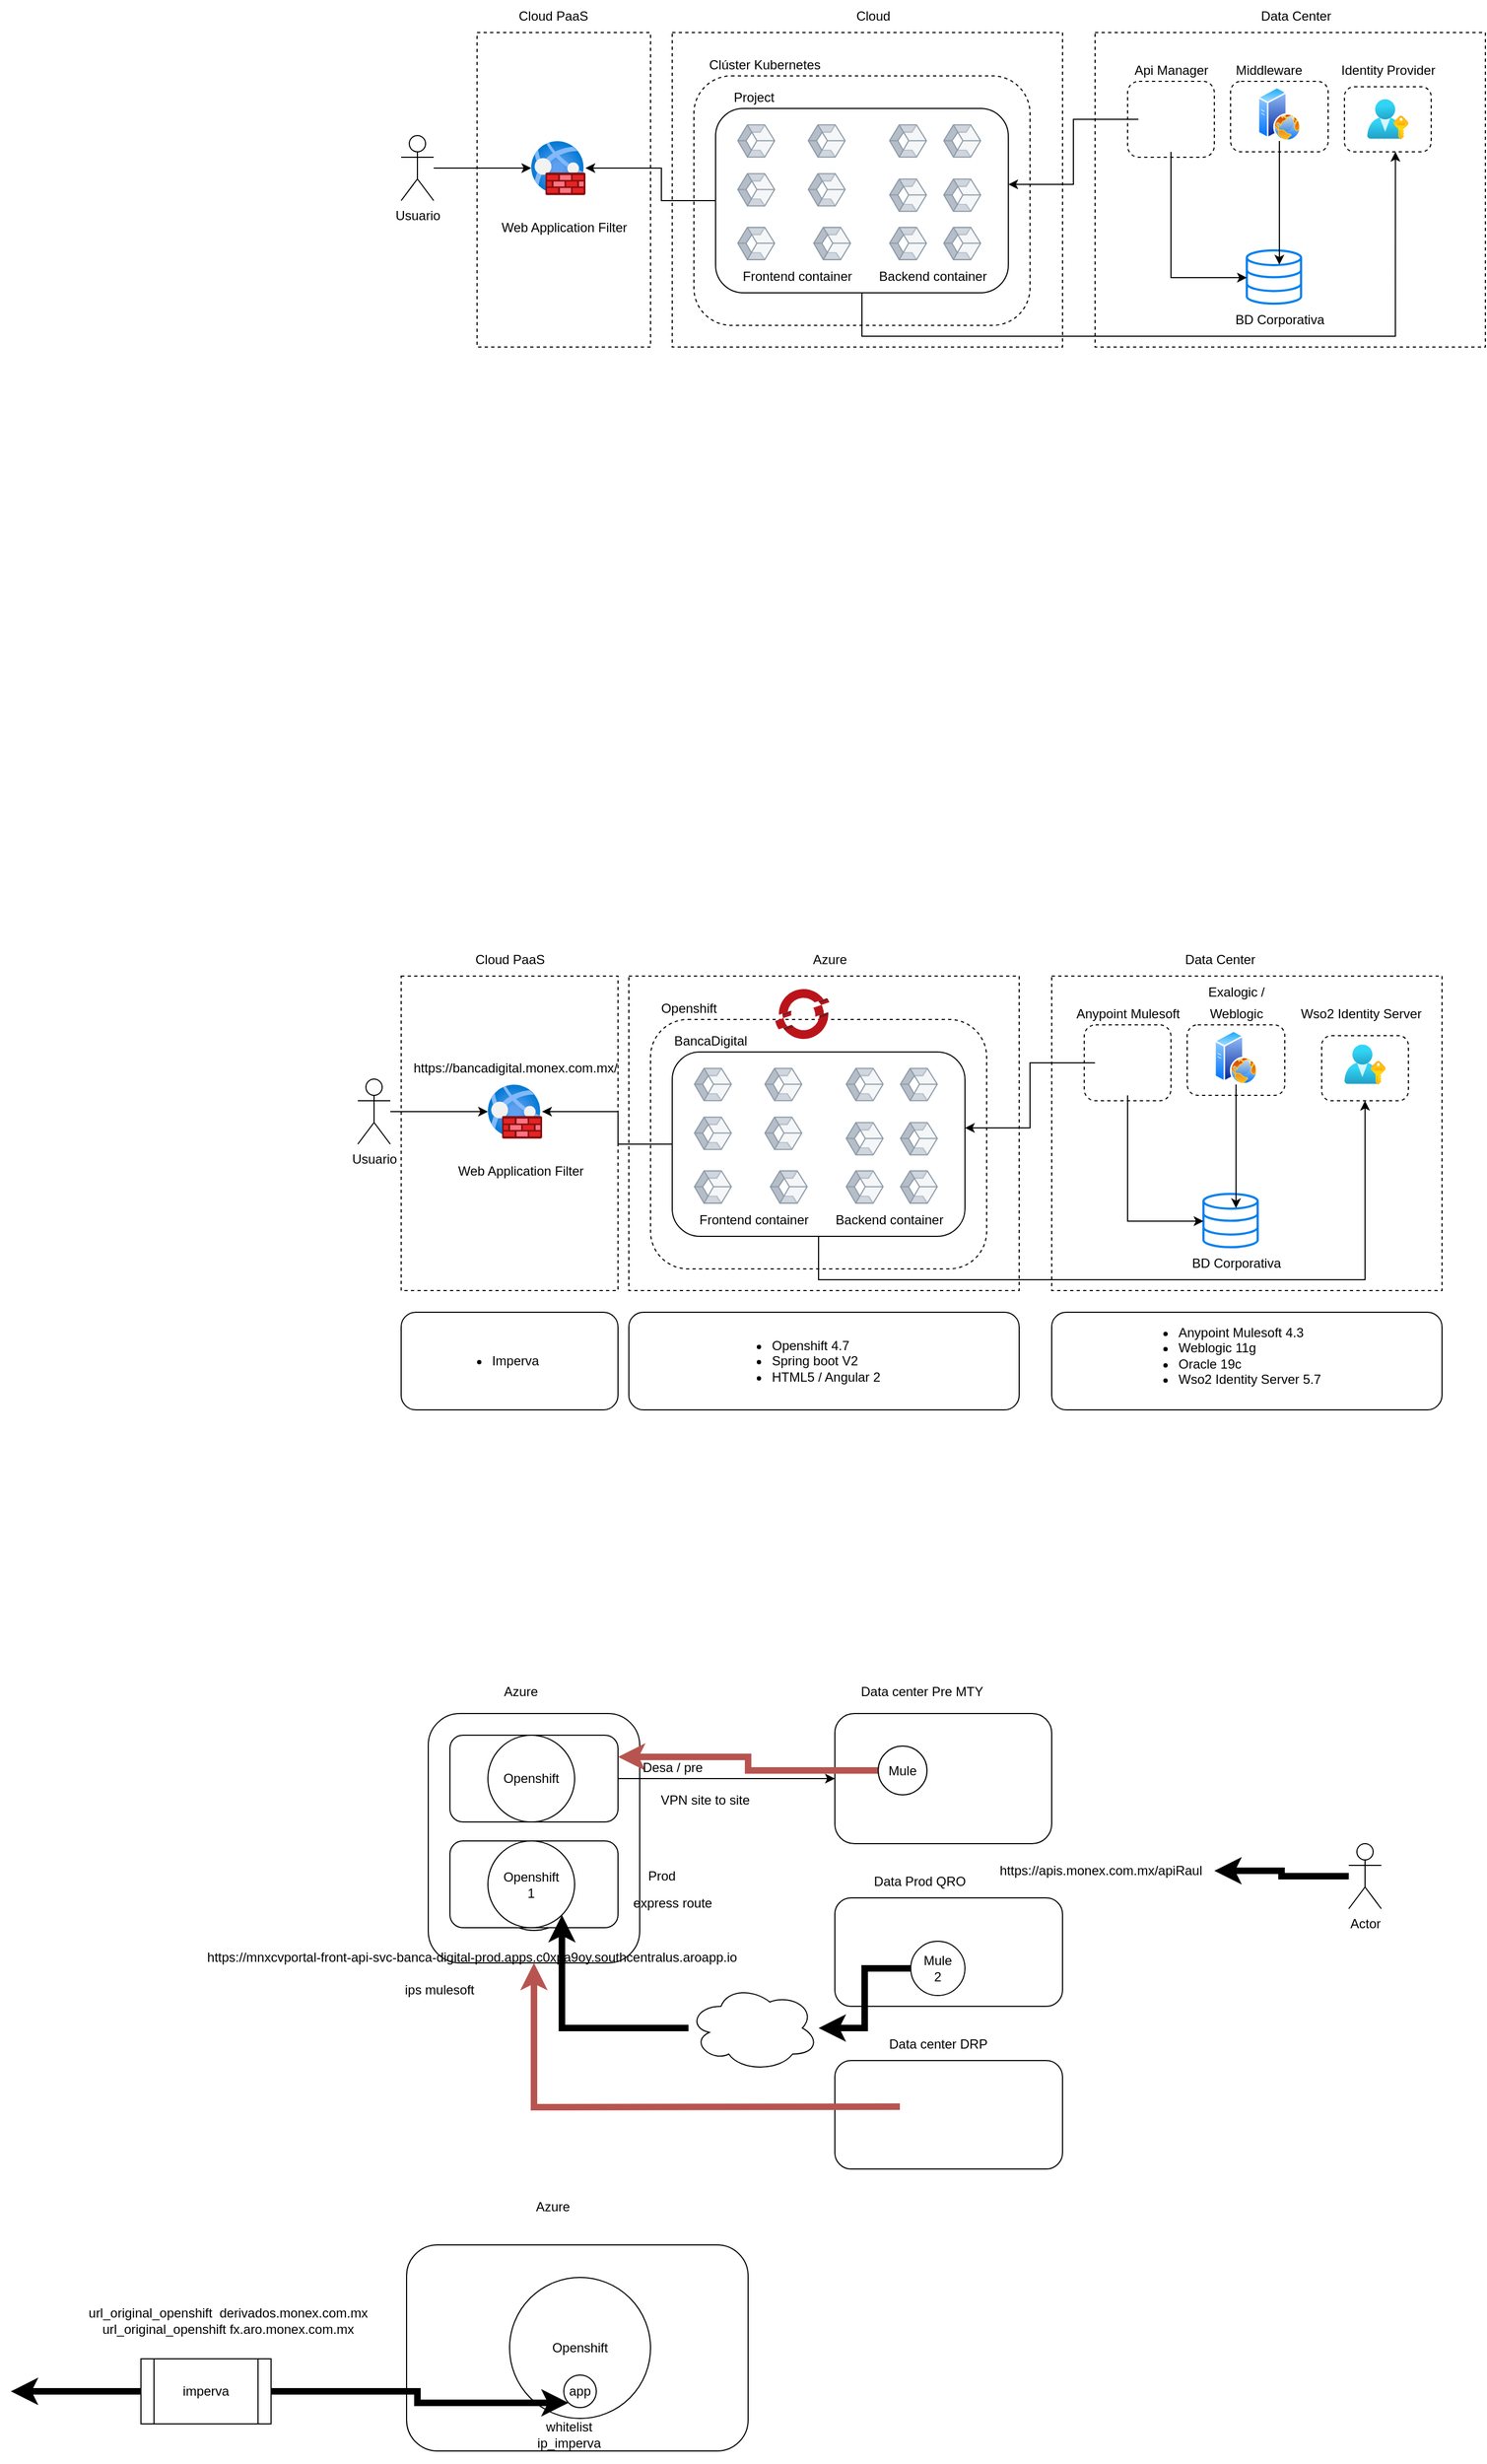 <mxfile version="20.4.0" type="github">
  <diagram id="5sx0JKpwkeIpEaDB6d_M" name="Página-1">
    <mxGraphModel dx="1882" dy="468" grid="1" gridSize="10" guides="1" tooltips="1" connect="1" arrows="1" fold="1" page="1" pageScale="1" pageWidth="1100" pageHeight="850" math="0" shadow="0">
      <root>
        <mxCell id="0" />
        <mxCell id="1" parent="0" />
        <mxCell id="AOJwUy35XkBBClN1Ieuf-7" value="" style="rounded=0;whiteSpace=wrap;html=1;dashed=1;" parent="1" vertex="1">
          <mxGeometry x="120" y="230" width="160" height="290" as="geometry" />
        </mxCell>
        <mxCell id="AOJwUy35XkBBClN1Ieuf-3" value="" style="aspect=fixed;html=1;points=[];align=center;image;fontSize=12;image=img/lib/azure2/networking/Web_Application_Firewall_Policies_WAF.svg;" parent="1" vertex="1">
          <mxGeometry x="170" y="330" width="50" height="50" as="geometry" />
        </mxCell>
        <mxCell id="AOJwUy35XkBBClN1Ieuf-5" style="edgeStyle=orthogonalEdgeStyle;rounded=0;orthogonalLoop=1;jettySize=auto;html=1;" parent="1" source="AOJwUy35XkBBClN1Ieuf-4" target="AOJwUy35XkBBClN1Ieuf-3" edge="1">
          <mxGeometry relative="1" as="geometry" />
        </mxCell>
        <mxCell id="AOJwUy35XkBBClN1Ieuf-4" value="Usuario" style="shape=umlActor;verticalLabelPosition=bottom;verticalAlign=top;html=1;outlineConnect=0;" parent="1" vertex="1">
          <mxGeometry x="50" y="325" width="30" height="60" as="geometry" />
        </mxCell>
        <mxCell id="AOJwUy35XkBBClN1Ieuf-6" value="Web Application Filter" style="text;html=1;align=center;verticalAlign=middle;resizable=0;points=[];autosize=1;strokeColor=none;fillColor=none;" parent="1" vertex="1">
          <mxGeometry x="130" y="395" width="140" height="30" as="geometry" />
        </mxCell>
        <mxCell id="AOJwUy35XkBBClN1Ieuf-9" value="" style="rounded=0;whiteSpace=wrap;html=1;dashed=1;" parent="1" vertex="1">
          <mxGeometry x="300" y="230" width="360" height="290" as="geometry" />
        </mxCell>
        <mxCell id="AOJwUy35XkBBClN1Ieuf-10" value="Cloud" style="text;html=1;align=center;verticalAlign=middle;resizable=0;points=[];autosize=1;strokeColor=none;fillColor=none;" parent="1" vertex="1">
          <mxGeometry x="460" y="200" width="50" height="30" as="geometry" />
        </mxCell>
        <mxCell id="AOJwUy35XkBBClN1Ieuf-11" value="" style="rounded=1;whiteSpace=wrap;html=1;dashed=1;" parent="1" vertex="1">
          <mxGeometry x="320" y="270" width="310" height="230" as="geometry" />
        </mxCell>
        <mxCell id="AOJwUy35XkBBClN1Ieuf-12" value="" style="rounded=0;whiteSpace=wrap;html=1;dashed=1;" parent="1" vertex="1">
          <mxGeometry x="690" y="230" width="360" height="290" as="geometry" />
        </mxCell>
        <mxCell id="AOJwUy35XkBBClN1Ieuf-13" value="Cloud PaaS" style="text;html=1;align=center;verticalAlign=middle;resizable=0;points=[];autosize=1;strokeColor=none;fillColor=none;" parent="1" vertex="1">
          <mxGeometry x="145" y="200" width="90" height="30" as="geometry" />
        </mxCell>
        <mxCell id="AOJwUy35XkBBClN1Ieuf-14" value="Data Center" style="text;html=1;align=center;verticalAlign=middle;resizable=0;points=[];autosize=1;strokeColor=none;fillColor=none;" parent="1" vertex="1">
          <mxGeometry x="830" y="200" width="90" height="30" as="geometry" />
        </mxCell>
        <mxCell id="AOJwUy35XkBBClN1Ieuf-15" value="" style="html=1;verticalLabelPosition=bottom;align=center;labelBackgroundColor=#ffffff;verticalAlign=top;strokeWidth=2;strokeColor=#0080F0;shadow=0;dashed=0;shape=mxgraph.ios7.icons.data;" parent="1" vertex="1">
          <mxGeometry x="830" y="430.9" width="50" height="49.1" as="geometry" />
        </mxCell>
        <mxCell id="AOJwUy35XkBBClN1Ieuf-16" value="BD Corporativa" style="text;html=1;align=center;verticalAlign=middle;resizable=0;points=[];autosize=1;strokeColor=none;fillColor=none;" parent="1" vertex="1">
          <mxGeometry x="805" y="480" width="110" height="30" as="geometry" />
        </mxCell>
        <mxCell id="AOJwUy35XkBBClN1Ieuf-19" value="" style="rounded=1;whiteSpace=wrap;html=1;dashed=1;" parent="1" vertex="1">
          <mxGeometry x="920" y="280" width="80" height="60" as="geometry" />
        </mxCell>
        <mxCell id="AOJwUy35XkBBClN1Ieuf-18" value="" style="aspect=fixed;html=1;points=[];align=center;image;fontSize=12;image=img/lib/azure2/azure_stack/User_Subscriptions.svg;dashed=1;" parent="1" vertex="1">
          <mxGeometry x="941" y="291.56" width="38" height="36.88" as="geometry" />
        </mxCell>
        <mxCell id="AOJwUy35XkBBClN1Ieuf-20" value="Identity Provider" style="text;html=1;align=center;verticalAlign=middle;resizable=0;points=[];autosize=1;strokeColor=none;fillColor=none;" parent="1" vertex="1">
          <mxGeometry x="905" y="250" width="110" height="30" as="geometry" />
        </mxCell>
        <mxCell id="AOJwUy35XkBBClN1Ieuf-21" value="" style="rounded=1;whiteSpace=wrap;html=1;dashed=1;" parent="1" vertex="1">
          <mxGeometry x="720" y="275" width="80" height="70" as="geometry" />
        </mxCell>
        <mxCell id="AOJwUy35XkBBClN1Ieuf-22" value="Api Manager" style="text;html=1;align=center;verticalAlign=middle;resizable=0;points=[];autosize=1;strokeColor=none;fillColor=none;" parent="1" vertex="1">
          <mxGeometry x="715" y="250" width="90" height="30" as="geometry" />
        </mxCell>
        <mxCell id="AOJwUy35XkBBClN1Ieuf-46" style="edgeStyle=orthogonalEdgeStyle;rounded=0;orthogonalLoop=1;jettySize=auto;html=1;" parent="1" source="AOJwUy35XkBBClN1Ieuf-24" target="AOJwUy35XkBBClN1Ieuf-15" edge="1">
          <mxGeometry relative="1" as="geometry">
            <Array as="points">
              <mxPoint x="760" y="456" />
            </Array>
          </mxGeometry>
        </mxCell>
        <mxCell id="AOJwUy35XkBBClN1Ieuf-48" style="edgeStyle=orthogonalEdgeStyle;rounded=0;orthogonalLoop=1;jettySize=auto;html=1;entryX=1;entryY=0.412;entryDx=0;entryDy=0;entryPerimeter=0;" parent="1" source="AOJwUy35XkBBClN1Ieuf-24" target="AOJwUy35XkBBClN1Ieuf-30" edge="1">
          <mxGeometry relative="1" as="geometry" />
        </mxCell>
        <mxCell id="AOJwUy35XkBBClN1Ieuf-24" value="" style="shape=image;verticalLabelPosition=bottom;labelBackgroundColor=default;verticalAlign=top;aspect=fixed;imageAspect=0;image=https://blogs.sap.com/wp-content/uploads/2018/08/API.png;" parent="1" vertex="1">
          <mxGeometry x="730" y="280" width="60" height="60" as="geometry" />
        </mxCell>
        <mxCell id="AOJwUy35XkBBClN1Ieuf-25" value="Clúster Kubernetes" style="text;html=1;align=center;verticalAlign=middle;resizable=0;points=[];autosize=1;strokeColor=none;fillColor=none;" parent="1" vertex="1">
          <mxGeometry x="320" y="245" width="130" height="30" as="geometry" />
        </mxCell>
        <mxCell id="AOJwUy35XkBBClN1Ieuf-27" value="" style="rounded=1;whiteSpace=wrap;html=1;dashed=1;" parent="1" vertex="1">
          <mxGeometry x="815" y="275" width="90" height="65" as="geometry" />
        </mxCell>
        <mxCell id="AOJwUy35XkBBClN1Ieuf-28" value="Middleware" style="text;html=1;align=center;verticalAlign=middle;resizable=0;points=[];autosize=1;strokeColor=none;fillColor=none;" parent="1" vertex="1">
          <mxGeometry x="810" y="250" width="80" height="30" as="geometry" />
        </mxCell>
        <mxCell id="AOJwUy35XkBBClN1Ieuf-47" style="edgeStyle=orthogonalEdgeStyle;rounded=0;orthogonalLoop=1;jettySize=auto;html=1;entryX=0.6;entryY=0.267;entryDx=0;entryDy=0;entryPerimeter=0;" parent="1" source="AOJwUy35XkBBClN1Ieuf-29" target="AOJwUy35XkBBClN1Ieuf-15" edge="1">
          <mxGeometry relative="1" as="geometry" />
        </mxCell>
        <mxCell id="AOJwUy35XkBBClN1Ieuf-29" value="" style="aspect=fixed;perimeter=ellipsePerimeter;html=1;align=center;shadow=0;dashed=0;spacingTop=3;image;image=img/lib/active_directory/web_server.svg;" parent="1" vertex="1">
          <mxGeometry x="840" y="280" width="40" height="50" as="geometry" />
        </mxCell>
        <mxCell id="AOJwUy35XkBBClN1Ieuf-52" style="edgeStyle=orthogonalEdgeStyle;rounded=0;orthogonalLoop=1;jettySize=auto;html=1;entryX=0.588;entryY=1;entryDx=0;entryDy=0;entryPerimeter=0;" parent="1" source="AOJwUy35XkBBClN1Ieuf-30" target="AOJwUy35XkBBClN1Ieuf-19" edge="1">
          <mxGeometry relative="1" as="geometry">
            <Array as="points">
              <mxPoint x="475" y="510" />
              <mxPoint x="967" y="510" />
            </Array>
          </mxGeometry>
        </mxCell>
        <mxCell id="AOJwUy35XkBBClN1Ieuf-30" value="" style="rounded=1;whiteSpace=wrap;html=1;" parent="1" vertex="1">
          <mxGeometry x="340" y="300" width="270" height="170" as="geometry" />
        </mxCell>
        <mxCell id="AOJwUy35XkBBClN1Ieuf-31" value="Project" style="text;html=1;align=center;verticalAlign=middle;resizable=0;points=[];autosize=1;strokeColor=none;fillColor=none;" parent="1" vertex="1">
          <mxGeometry x="345" y="275" width="60" height="30" as="geometry" />
        </mxCell>
        <mxCell id="AOJwUy35XkBBClN1Ieuf-32" value="" style="aspect=fixed;perimeter=ellipsePerimeter;html=1;align=center;fontSize=12;verticalAlign=top;fontColor=#364149;shadow=0;dashed=0;image;image=img/lib/cumulus/container.svg;" parent="1" vertex="1">
          <mxGeometry x="360" y="314.45" width="35" height="31.12" as="geometry" />
        </mxCell>
        <mxCell id="AOJwUy35XkBBClN1Ieuf-33" value="" style="aspect=fixed;perimeter=ellipsePerimeter;html=1;align=center;fontSize=12;verticalAlign=top;fontColor=#364149;shadow=0;dashed=0;image;image=img/lib/cumulus/container.svg;" parent="1" vertex="1">
          <mxGeometry x="360" y="359.44" width="35" height="31.12" as="geometry" />
        </mxCell>
        <mxCell id="AOJwUy35XkBBClN1Ieuf-34" value="" style="aspect=fixed;perimeter=ellipsePerimeter;html=1;align=center;fontSize=12;verticalAlign=top;fontColor=#364149;shadow=0;dashed=0;image;image=img/lib/cumulus/container.svg;" parent="1" vertex="1">
          <mxGeometry x="425" y="314.45" width="35" height="31.12" as="geometry" />
        </mxCell>
        <mxCell id="AOJwUy35XkBBClN1Ieuf-35" value="" style="aspect=fixed;perimeter=ellipsePerimeter;html=1;align=center;fontSize=12;verticalAlign=top;fontColor=#364149;shadow=0;dashed=0;image;image=img/lib/cumulus/container.svg;" parent="1" vertex="1">
          <mxGeometry x="425" y="359.44" width="35" height="31.12" as="geometry" />
        </mxCell>
        <mxCell id="AOJwUy35XkBBClN1Ieuf-36" value="" style="aspect=fixed;perimeter=ellipsePerimeter;html=1;align=center;fontSize=12;verticalAlign=top;fontColor=#364149;shadow=0;dashed=0;image;image=img/lib/cumulus/container.svg;" parent="1" vertex="1">
          <mxGeometry x="360" y="409" width="35" height="31.12" as="geometry" />
        </mxCell>
        <mxCell id="AOJwUy35XkBBClN1Ieuf-37" value="" style="aspect=fixed;perimeter=ellipsePerimeter;html=1;align=center;fontSize=12;verticalAlign=top;fontColor=#364149;shadow=0;dashed=0;image;image=img/lib/cumulus/container.svg;" parent="1" vertex="1">
          <mxGeometry x="430" y="409" width="35" height="31.12" as="geometry" />
        </mxCell>
        <mxCell id="AOJwUy35XkBBClN1Ieuf-38" value="" style="aspect=fixed;perimeter=ellipsePerimeter;html=1;align=center;fontSize=12;verticalAlign=top;fontColor=#364149;shadow=0;dashed=0;image;image=img/lib/cumulus/container.svg;" parent="1" vertex="1">
          <mxGeometry x="500" y="314.45" width="35" height="31.12" as="geometry" />
        </mxCell>
        <mxCell id="AOJwUy35XkBBClN1Ieuf-39" value="" style="aspect=fixed;perimeter=ellipsePerimeter;html=1;align=center;fontSize=12;verticalAlign=top;fontColor=#364149;shadow=0;dashed=0;image;image=img/lib/cumulus/container.svg;" parent="1" vertex="1">
          <mxGeometry x="500" y="364.44" width="35" height="31.12" as="geometry" />
        </mxCell>
        <mxCell id="AOJwUy35XkBBClN1Ieuf-40" value="" style="aspect=fixed;perimeter=ellipsePerimeter;html=1;align=center;fontSize=12;verticalAlign=top;fontColor=#364149;shadow=0;dashed=0;image;image=img/lib/cumulus/container.svg;" parent="1" vertex="1">
          <mxGeometry x="500" y="409" width="35" height="31.12" as="geometry" />
        </mxCell>
        <mxCell id="AOJwUy35XkBBClN1Ieuf-41" value="" style="aspect=fixed;perimeter=ellipsePerimeter;html=1;align=center;fontSize=12;verticalAlign=top;fontColor=#364149;shadow=0;dashed=0;image;image=img/lib/cumulus/container.svg;" parent="1" vertex="1">
          <mxGeometry x="550" y="314.45" width="35" height="31.12" as="geometry" />
        </mxCell>
        <mxCell id="AOJwUy35XkBBClN1Ieuf-42" value="" style="aspect=fixed;perimeter=ellipsePerimeter;html=1;align=center;fontSize=12;verticalAlign=top;fontColor=#364149;shadow=0;dashed=0;image;image=img/lib/cumulus/container.svg;" parent="1" vertex="1">
          <mxGeometry x="550" y="364.44" width="35" height="31.12" as="geometry" />
        </mxCell>
        <mxCell id="AOJwUy35XkBBClN1Ieuf-43" value="" style="aspect=fixed;perimeter=ellipsePerimeter;html=1;align=center;fontSize=12;verticalAlign=top;fontColor=#364149;shadow=0;dashed=0;image;image=img/lib/cumulus/container.svg;" parent="1" vertex="1">
          <mxGeometry x="550" y="409" width="35" height="31.12" as="geometry" />
        </mxCell>
        <mxCell id="AOJwUy35XkBBClN1Ieuf-44" value="Frontend container" style="text;html=1;align=center;verticalAlign=middle;resizable=0;points=[];autosize=1;strokeColor=none;fillColor=none;" parent="1" vertex="1">
          <mxGeometry x="355" y="440.12" width="120" height="30" as="geometry" />
        </mxCell>
        <mxCell id="AOJwUy35XkBBClN1Ieuf-45" value="Backend container" style="text;html=1;align=center;verticalAlign=middle;resizable=0;points=[];autosize=1;strokeColor=none;fillColor=none;" parent="1" vertex="1">
          <mxGeometry x="480" y="440.45" width="120" height="30" as="geometry" />
        </mxCell>
        <mxCell id="AOJwUy35XkBBClN1Ieuf-50" style="edgeStyle=orthogonalEdgeStyle;rounded=0;orthogonalLoop=1;jettySize=auto;html=1;exitX=0;exitY=0.5;exitDx=0;exitDy=0;" parent="1" source="AOJwUy35XkBBClN1Ieuf-30" target="AOJwUy35XkBBClN1Ieuf-3" edge="1">
          <mxGeometry relative="1" as="geometry">
            <Array as="points">
              <mxPoint x="290" y="385" />
              <mxPoint x="290" y="355" />
            </Array>
          </mxGeometry>
        </mxCell>
        <mxCell id="AOJwUy35XkBBClN1Ieuf-53" value="" style="rounded=0;whiteSpace=wrap;html=1;dashed=1;" parent="1" vertex="1">
          <mxGeometry x="50" y="1100" width="200" height="290" as="geometry" />
        </mxCell>
        <mxCell id="AOJwUy35XkBBClN1Ieuf-54" value="" style="aspect=fixed;html=1;points=[];align=center;image;fontSize=12;image=img/lib/azure2/networking/Web_Application_Firewall_Policies_WAF.svg;" parent="1" vertex="1">
          <mxGeometry x="130" y="1200" width="50" height="50" as="geometry" />
        </mxCell>
        <mxCell id="AOJwUy35XkBBClN1Ieuf-55" style="edgeStyle=orthogonalEdgeStyle;rounded=0;orthogonalLoop=1;jettySize=auto;html=1;" parent="1" source="AOJwUy35XkBBClN1Ieuf-56" target="AOJwUy35XkBBClN1Ieuf-54" edge="1">
          <mxGeometry relative="1" as="geometry" />
        </mxCell>
        <mxCell id="AOJwUy35XkBBClN1Ieuf-56" value="Usuario" style="shape=umlActor;verticalLabelPosition=bottom;verticalAlign=top;html=1;outlineConnect=0;" parent="1" vertex="1">
          <mxGeometry x="10" y="1195" width="30" height="60" as="geometry" />
        </mxCell>
        <mxCell id="AOJwUy35XkBBClN1Ieuf-57" value="Web Application Filter" style="text;html=1;align=center;verticalAlign=middle;resizable=0;points=[];autosize=1;strokeColor=none;fillColor=none;" parent="1" vertex="1">
          <mxGeometry x="90" y="1265" width="140" height="30" as="geometry" />
        </mxCell>
        <mxCell id="AOJwUy35XkBBClN1Ieuf-58" value="" style="rounded=0;whiteSpace=wrap;html=1;dashed=1;" parent="1" vertex="1">
          <mxGeometry x="260" y="1100" width="360" height="290" as="geometry" />
        </mxCell>
        <mxCell id="AOJwUy35XkBBClN1Ieuf-59" value="Azure" style="text;html=1;align=center;verticalAlign=middle;resizable=0;points=[];autosize=1;strokeColor=none;fillColor=none;" parent="1" vertex="1">
          <mxGeometry x="420" y="1070" width="50" height="30" as="geometry" />
        </mxCell>
        <mxCell id="AOJwUy35XkBBClN1Ieuf-60" value="" style="rounded=1;whiteSpace=wrap;html=1;dashed=1;" parent="1" vertex="1">
          <mxGeometry x="280" y="1140" width="310" height="230" as="geometry" />
        </mxCell>
        <mxCell id="AOJwUy35XkBBClN1Ieuf-61" value="" style="rounded=0;whiteSpace=wrap;html=1;dashed=1;" parent="1" vertex="1">
          <mxGeometry x="650" y="1100" width="360" height="290" as="geometry" />
        </mxCell>
        <mxCell id="AOJwUy35XkBBClN1Ieuf-62" value="Cloud PaaS" style="text;html=1;align=center;verticalAlign=middle;resizable=0;points=[];autosize=1;strokeColor=none;fillColor=none;" parent="1" vertex="1">
          <mxGeometry x="105" y="1070" width="90" height="30" as="geometry" />
        </mxCell>
        <mxCell id="AOJwUy35XkBBClN1Ieuf-63" value="Data Center" style="text;html=1;align=center;verticalAlign=middle;resizable=0;points=[];autosize=1;strokeColor=none;fillColor=none;" parent="1" vertex="1">
          <mxGeometry x="760" y="1070" width="90" height="30" as="geometry" />
        </mxCell>
        <mxCell id="AOJwUy35XkBBClN1Ieuf-64" value="" style="html=1;verticalLabelPosition=bottom;align=center;labelBackgroundColor=#ffffff;verticalAlign=top;strokeWidth=2;strokeColor=#0080F0;shadow=0;dashed=0;shape=mxgraph.ios7.icons.data;" parent="1" vertex="1">
          <mxGeometry x="790" y="1300.9" width="50" height="49.1" as="geometry" />
        </mxCell>
        <mxCell id="AOJwUy35XkBBClN1Ieuf-65" value="BD Corporativa" style="text;html=1;align=center;verticalAlign=middle;resizable=0;points=[];autosize=1;strokeColor=none;fillColor=none;" parent="1" vertex="1">
          <mxGeometry x="765" y="1350" width="110" height="30" as="geometry" />
        </mxCell>
        <mxCell id="AOJwUy35XkBBClN1Ieuf-66" value="" style="rounded=1;whiteSpace=wrap;html=1;dashed=1;" parent="1" vertex="1">
          <mxGeometry x="899" y="1155" width="80" height="60" as="geometry" />
        </mxCell>
        <mxCell id="AOJwUy35XkBBClN1Ieuf-67" value="" style="aspect=fixed;html=1;points=[];align=center;image;fontSize=12;image=img/lib/azure2/azure_stack/User_Subscriptions.svg;dashed=1;" parent="1" vertex="1">
          <mxGeometry x="920" y="1163.12" width="38" height="36.88" as="geometry" />
        </mxCell>
        <mxCell id="AOJwUy35XkBBClN1Ieuf-68" value="Wso2 Identity Server" style="text;html=1;align=center;verticalAlign=middle;resizable=0;points=[];autosize=1;strokeColor=none;fillColor=none;" parent="1" vertex="1">
          <mxGeometry x="870" y="1120" width="130" height="30" as="geometry" />
        </mxCell>
        <mxCell id="AOJwUy35XkBBClN1Ieuf-69" value="" style="rounded=1;whiteSpace=wrap;html=1;dashed=1;" parent="1" vertex="1">
          <mxGeometry x="680" y="1145" width="80" height="70" as="geometry" />
        </mxCell>
        <mxCell id="AOJwUy35XkBBClN1Ieuf-70" value="Anypoint Mulesoft" style="text;html=1;align=center;verticalAlign=middle;resizable=0;points=[];autosize=1;strokeColor=none;fillColor=none;" parent="1" vertex="1">
          <mxGeometry x="660" y="1120" width="120" height="30" as="geometry" />
        </mxCell>
        <mxCell id="AOJwUy35XkBBClN1Ieuf-71" style="edgeStyle=orthogonalEdgeStyle;rounded=0;orthogonalLoop=1;jettySize=auto;html=1;" parent="1" source="AOJwUy35XkBBClN1Ieuf-73" target="AOJwUy35XkBBClN1Ieuf-64" edge="1">
          <mxGeometry relative="1" as="geometry">
            <Array as="points">
              <mxPoint x="720" y="1326" />
            </Array>
          </mxGeometry>
        </mxCell>
        <mxCell id="AOJwUy35XkBBClN1Ieuf-72" style="edgeStyle=orthogonalEdgeStyle;rounded=0;orthogonalLoop=1;jettySize=auto;html=1;entryX=1;entryY=0.412;entryDx=0;entryDy=0;entryPerimeter=0;" parent="1" source="AOJwUy35XkBBClN1Ieuf-73" target="AOJwUy35XkBBClN1Ieuf-80" edge="1">
          <mxGeometry relative="1" as="geometry" />
        </mxCell>
        <mxCell id="AOJwUy35XkBBClN1Ieuf-73" value="" style="shape=image;verticalLabelPosition=bottom;labelBackgroundColor=default;verticalAlign=top;aspect=fixed;imageAspect=0;image=https://blogs.sap.com/wp-content/uploads/2018/08/API.png;" parent="1" vertex="1">
          <mxGeometry x="690" y="1150" width="60" height="60" as="geometry" />
        </mxCell>
        <mxCell id="AOJwUy35XkBBClN1Ieuf-74" value="Openshift" style="text;html=1;align=center;verticalAlign=middle;resizable=0;points=[];autosize=1;strokeColor=none;fillColor=none;" parent="1" vertex="1">
          <mxGeometry x="280" y="1115" width="70" height="30" as="geometry" />
        </mxCell>
        <mxCell id="AOJwUy35XkBBClN1Ieuf-75" value="" style="rounded=1;whiteSpace=wrap;html=1;dashed=1;" parent="1" vertex="1">
          <mxGeometry x="775" y="1145" width="90" height="65" as="geometry" />
        </mxCell>
        <mxCell id="AOJwUy35XkBBClN1Ieuf-76" value="Exalogic /" style="text;html=1;align=center;verticalAlign=middle;resizable=0;points=[];autosize=1;strokeColor=none;fillColor=none;" parent="1" vertex="1">
          <mxGeometry x="780" y="1100" width="80" height="30" as="geometry" />
        </mxCell>
        <mxCell id="AOJwUy35XkBBClN1Ieuf-77" style="edgeStyle=orthogonalEdgeStyle;rounded=0;orthogonalLoop=1;jettySize=auto;html=1;entryX=0.6;entryY=0.267;entryDx=0;entryDy=0;entryPerimeter=0;" parent="1" source="AOJwUy35XkBBClN1Ieuf-78" target="AOJwUy35XkBBClN1Ieuf-64" edge="1">
          <mxGeometry relative="1" as="geometry" />
        </mxCell>
        <mxCell id="AOJwUy35XkBBClN1Ieuf-78" value="" style="aspect=fixed;perimeter=ellipsePerimeter;html=1;align=center;shadow=0;dashed=0;spacingTop=3;image;image=img/lib/active_directory/web_server.svg;" parent="1" vertex="1">
          <mxGeometry x="800" y="1150" width="40" height="50" as="geometry" />
        </mxCell>
        <mxCell id="AOJwUy35XkBBClN1Ieuf-99" style="edgeStyle=orthogonalEdgeStyle;rounded=0;orthogonalLoop=1;jettySize=auto;html=1;entryX=0.5;entryY=1;entryDx=0;entryDy=0;" parent="1" source="AOJwUy35XkBBClN1Ieuf-80" target="AOJwUy35XkBBClN1Ieuf-66" edge="1">
          <mxGeometry relative="1" as="geometry">
            <Array as="points">
              <mxPoint x="435" y="1380" />
              <mxPoint x="939" y="1380" />
            </Array>
          </mxGeometry>
        </mxCell>
        <mxCell id="AOJwUy35XkBBClN1Ieuf-80" value="" style="rounded=1;whiteSpace=wrap;html=1;" parent="1" vertex="1">
          <mxGeometry x="300" y="1170" width="270" height="170" as="geometry" />
        </mxCell>
        <mxCell id="AOJwUy35XkBBClN1Ieuf-81" value="BancaDigital" style="text;html=1;align=center;verticalAlign=middle;resizable=0;points=[];autosize=1;strokeColor=none;fillColor=none;" parent="1" vertex="1">
          <mxGeometry x="290" y="1145" width="90" height="30" as="geometry" />
        </mxCell>
        <mxCell id="AOJwUy35XkBBClN1Ieuf-82" value="" style="aspect=fixed;perimeter=ellipsePerimeter;html=1;align=center;fontSize=12;verticalAlign=top;fontColor=#364149;shadow=0;dashed=0;image;image=img/lib/cumulus/container.svg;" parent="1" vertex="1">
          <mxGeometry x="320" y="1184.45" width="35" height="31.12" as="geometry" />
        </mxCell>
        <mxCell id="AOJwUy35XkBBClN1Ieuf-83" value="" style="aspect=fixed;perimeter=ellipsePerimeter;html=1;align=center;fontSize=12;verticalAlign=top;fontColor=#364149;shadow=0;dashed=0;image;image=img/lib/cumulus/container.svg;" parent="1" vertex="1">
          <mxGeometry x="320" y="1229.44" width="35" height="31.12" as="geometry" />
        </mxCell>
        <mxCell id="AOJwUy35XkBBClN1Ieuf-84" value="" style="aspect=fixed;perimeter=ellipsePerimeter;html=1;align=center;fontSize=12;verticalAlign=top;fontColor=#364149;shadow=0;dashed=0;image;image=img/lib/cumulus/container.svg;" parent="1" vertex="1">
          <mxGeometry x="385" y="1184.45" width="35" height="31.12" as="geometry" />
        </mxCell>
        <mxCell id="AOJwUy35XkBBClN1Ieuf-85" value="" style="aspect=fixed;perimeter=ellipsePerimeter;html=1;align=center;fontSize=12;verticalAlign=top;fontColor=#364149;shadow=0;dashed=0;image;image=img/lib/cumulus/container.svg;" parent="1" vertex="1">
          <mxGeometry x="385" y="1229.44" width="35" height="31.12" as="geometry" />
        </mxCell>
        <mxCell id="AOJwUy35XkBBClN1Ieuf-86" value="" style="aspect=fixed;perimeter=ellipsePerimeter;html=1;align=center;fontSize=12;verticalAlign=top;fontColor=#364149;shadow=0;dashed=0;image;image=img/lib/cumulus/container.svg;" parent="1" vertex="1">
          <mxGeometry x="320" y="1279" width="35" height="31.12" as="geometry" />
        </mxCell>
        <mxCell id="AOJwUy35XkBBClN1Ieuf-87" value="" style="aspect=fixed;perimeter=ellipsePerimeter;html=1;align=center;fontSize=12;verticalAlign=top;fontColor=#364149;shadow=0;dashed=0;image;image=img/lib/cumulus/container.svg;" parent="1" vertex="1">
          <mxGeometry x="390" y="1279" width="35" height="31.12" as="geometry" />
        </mxCell>
        <mxCell id="AOJwUy35XkBBClN1Ieuf-88" value="" style="aspect=fixed;perimeter=ellipsePerimeter;html=1;align=center;fontSize=12;verticalAlign=top;fontColor=#364149;shadow=0;dashed=0;image;image=img/lib/cumulus/container.svg;" parent="1" vertex="1">
          <mxGeometry x="460" y="1184.45" width="35" height="31.12" as="geometry" />
        </mxCell>
        <mxCell id="AOJwUy35XkBBClN1Ieuf-89" value="" style="aspect=fixed;perimeter=ellipsePerimeter;html=1;align=center;fontSize=12;verticalAlign=top;fontColor=#364149;shadow=0;dashed=0;image;image=img/lib/cumulus/container.svg;" parent="1" vertex="1">
          <mxGeometry x="460" y="1234.44" width="35" height="31.12" as="geometry" />
        </mxCell>
        <mxCell id="AOJwUy35XkBBClN1Ieuf-90" value="" style="aspect=fixed;perimeter=ellipsePerimeter;html=1;align=center;fontSize=12;verticalAlign=top;fontColor=#364149;shadow=0;dashed=0;image;image=img/lib/cumulus/container.svg;" parent="1" vertex="1">
          <mxGeometry x="460" y="1279" width="35" height="31.12" as="geometry" />
        </mxCell>
        <mxCell id="AOJwUy35XkBBClN1Ieuf-91" value="" style="aspect=fixed;perimeter=ellipsePerimeter;html=1;align=center;fontSize=12;verticalAlign=top;fontColor=#364149;shadow=0;dashed=0;image;image=img/lib/cumulus/container.svg;" parent="1" vertex="1">
          <mxGeometry x="510" y="1184.45" width="35" height="31.12" as="geometry" />
        </mxCell>
        <mxCell id="AOJwUy35XkBBClN1Ieuf-92" value="" style="aspect=fixed;perimeter=ellipsePerimeter;html=1;align=center;fontSize=12;verticalAlign=top;fontColor=#364149;shadow=0;dashed=0;image;image=img/lib/cumulus/container.svg;" parent="1" vertex="1">
          <mxGeometry x="510" y="1234.44" width="35" height="31.12" as="geometry" />
        </mxCell>
        <mxCell id="AOJwUy35XkBBClN1Ieuf-93" value="" style="aspect=fixed;perimeter=ellipsePerimeter;html=1;align=center;fontSize=12;verticalAlign=top;fontColor=#364149;shadow=0;dashed=0;image;image=img/lib/cumulus/container.svg;" parent="1" vertex="1">
          <mxGeometry x="510" y="1279" width="35" height="31.12" as="geometry" />
        </mxCell>
        <mxCell id="AOJwUy35XkBBClN1Ieuf-94" value="Frontend container" style="text;html=1;align=center;verticalAlign=middle;resizable=0;points=[];autosize=1;strokeColor=none;fillColor=none;" parent="1" vertex="1">
          <mxGeometry x="315" y="1310.12" width="120" height="30" as="geometry" />
        </mxCell>
        <mxCell id="AOJwUy35XkBBClN1Ieuf-95" value="Backend container" style="text;html=1;align=center;verticalAlign=middle;resizable=0;points=[];autosize=1;strokeColor=none;fillColor=none;" parent="1" vertex="1">
          <mxGeometry x="440" y="1310.45" width="120" height="30" as="geometry" />
        </mxCell>
        <mxCell id="AOJwUy35XkBBClN1Ieuf-96" style="edgeStyle=orthogonalEdgeStyle;rounded=0;orthogonalLoop=1;jettySize=auto;html=1;exitX=0;exitY=0.5;exitDx=0;exitDy=0;" parent="1" source="AOJwUy35XkBBClN1Ieuf-80" target="AOJwUy35XkBBClN1Ieuf-54" edge="1">
          <mxGeometry relative="1" as="geometry">
            <Array as="points">
              <mxPoint x="250" y="1255" />
              <mxPoint x="250" y="1225" />
            </Array>
          </mxGeometry>
        </mxCell>
        <mxCell id="AOJwUy35XkBBClN1Ieuf-97" value="https://bancadigital.monex.com.mx/" style="text;html=1;align=center;verticalAlign=middle;resizable=0;points=[];autosize=1;strokeColor=none;fillColor=none;" parent="1" vertex="1">
          <mxGeometry x="50" y="1170" width="210" height="30" as="geometry" />
        </mxCell>
        <mxCell id="AOJwUy35XkBBClN1Ieuf-98" value="" style="sketch=0;aspect=fixed;html=1;points=[];align=center;image;fontSize=12;image=img/lib/mscae/OpenShift.svg;rounded=1;" parent="1" vertex="1">
          <mxGeometry x="395" y="1112" width="50" height="46" as="geometry" />
        </mxCell>
        <mxCell id="AOJwUy35XkBBClN1Ieuf-100" value="Weblogic" style="text;html=1;align=center;verticalAlign=middle;resizable=0;points=[];autosize=1;strokeColor=none;fillColor=none;" parent="1" vertex="1">
          <mxGeometry x="785" y="1120" width="70" height="30" as="geometry" />
        </mxCell>
        <mxCell id="AOJwUy35XkBBClN1Ieuf-104" value="" style="rounded=1;whiteSpace=wrap;html=1;" parent="1" vertex="1">
          <mxGeometry x="50" y="1410" width="200" height="90" as="geometry" />
        </mxCell>
        <mxCell id="AOJwUy35XkBBClN1Ieuf-105" value="&lt;div&gt;&lt;br&gt;&lt;/div&gt;" style="text;html=1;align=center;verticalAlign=middle;resizable=0;points=[];autosize=1;strokeColor=none;fillColor=none;" parent="1" vertex="1">
          <mxGeometry x="140" y="1425" width="20" height="30" as="geometry" />
        </mxCell>
        <mxCell id="AOJwUy35XkBBClN1Ieuf-106" value="" style="rounded=1;whiteSpace=wrap;html=1;align=center;" parent="1" vertex="1">
          <mxGeometry x="260" y="1410" width="360" height="90" as="geometry" />
        </mxCell>
        <mxCell id="AOJwUy35XkBBClN1Ieuf-107" value="" style="rounded=1;whiteSpace=wrap;html=1;" parent="1" vertex="1">
          <mxGeometry x="650" y="1410" width="360" height="90" as="geometry" />
        </mxCell>
        <mxCell id="AOJwUy35XkBBClN1Ieuf-108" value="&lt;ul style=&quot;&quot;&gt;&lt;li&gt;Openshift 4.7&lt;/li&gt;&lt;li&gt;Spring boot V2&amp;nbsp;&lt;/li&gt;&lt;li&gt;HTML5 / Angular 2&lt;/li&gt;&lt;/ul&gt;" style="text;html=1;align=left;verticalAlign=middle;resizable=0;points=[];autosize=1;strokeColor=none;fillColor=none;" parent="1" vertex="1">
          <mxGeometry x="350" y="1415" width="160" height="80" as="geometry" />
        </mxCell>
        <mxCell id="AOJwUy35XkBBClN1Ieuf-110" value="&lt;ul&gt;&lt;li&gt;Imperva&lt;/li&gt;&lt;/ul&gt;" style="text;html=1;align=center;verticalAlign=middle;resizable=0;points=[];autosize=1;strokeColor=none;fillColor=none;" parent="1" vertex="1">
          <mxGeometry x="80" y="1430" width="110" height="50" as="geometry" />
        </mxCell>
        <mxCell id="AOJwUy35XkBBClN1Ieuf-111" value="&lt;ul&gt;&lt;li&gt;Anypoint Mulesoft 4.3&lt;/li&gt;&lt;li style=&quot;&quot;&gt;Weblogic 11g&lt;/li&gt;&lt;li style=&quot;&quot;&gt;Oracle 19c&lt;/li&gt;&lt;li style=&quot;&quot;&gt;Wso2 Identity Server 5.7&lt;/li&gt;&lt;/ul&gt;" style="text;html=1;align=left;verticalAlign=middle;resizable=0;points=[];autosize=1;strokeColor=none;fillColor=none;" parent="1" vertex="1">
          <mxGeometry x="725" y="1400" width="190" height="100" as="geometry" />
        </mxCell>
        <mxCell id="Mn-DPgihqNxlA6jPAdbK-2" value="" style="rounded=1;whiteSpace=wrap;html=1;" vertex="1" parent="1">
          <mxGeometry x="75" y="1780" width="195" height="230" as="geometry" />
        </mxCell>
        <mxCell id="Mn-DPgihqNxlA6jPAdbK-4" value="" style="rounded=1;whiteSpace=wrap;html=1;" vertex="1" parent="1">
          <mxGeometry x="450" y="1780" width="200" height="120" as="geometry" />
        </mxCell>
        <mxCell id="Mn-DPgihqNxlA6jPAdbK-5" value="" style="rounded=1;whiteSpace=wrap;html=1;" vertex="1" parent="1">
          <mxGeometry x="450" y="1950" width="210" height="100" as="geometry" />
        </mxCell>
        <mxCell id="Mn-DPgihqNxlA6jPAdbK-6" value="Data center Pre MTY" style="text;html=1;align=center;verticalAlign=middle;resizable=0;points=[];autosize=1;strokeColor=none;fillColor=none;" vertex="1" parent="1">
          <mxGeometry x="460" y="1745" width="140" height="30" as="geometry" />
        </mxCell>
        <mxCell id="Mn-DPgihqNxlA6jPAdbK-7" value="Data Prod QRO" style="text;html=1;align=center;verticalAlign=middle;resizable=0;points=[];autosize=1;strokeColor=none;fillColor=none;" vertex="1" parent="1">
          <mxGeometry x="472.5" y="1920" width="110" height="30" as="geometry" />
        </mxCell>
        <mxCell id="Mn-DPgihqNxlA6jPAdbK-8" value="Azure" style="text;html=1;align=center;verticalAlign=middle;resizable=0;points=[];autosize=1;strokeColor=none;fillColor=none;" vertex="1" parent="1">
          <mxGeometry x="135" y="1745" width="50" height="30" as="geometry" />
        </mxCell>
        <mxCell id="Mn-DPgihqNxlA6jPAdbK-12" value="Openshift" style="ellipse;whiteSpace=wrap;html=1;aspect=fixed;" vertex="1" parent="1">
          <mxGeometry x="132.5" y="1900" width="80" height="80" as="geometry" />
        </mxCell>
        <mxCell id="Mn-DPgihqNxlA6jPAdbK-25" style="edgeStyle=orthogonalEdgeStyle;rounded=0;orthogonalLoop=1;jettySize=auto;html=1;entryX=0;entryY=0.5;entryDx=0;entryDy=0;" edge="1" parent="1" source="Mn-DPgihqNxlA6jPAdbK-13" target="Mn-DPgihqNxlA6jPAdbK-4">
          <mxGeometry relative="1" as="geometry" />
        </mxCell>
        <mxCell id="Mn-DPgihqNxlA6jPAdbK-13" value="" style="rounded=1;whiteSpace=wrap;html=1;" vertex="1" parent="1">
          <mxGeometry x="95" y="1800" width="155" height="80" as="geometry" />
        </mxCell>
        <mxCell id="Mn-DPgihqNxlA6jPAdbK-15" value="Openshift" style="ellipse;whiteSpace=wrap;html=1;aspect=fixed;" vertex="1" parent="1">
          <mxGeometry x="130" y="1800" width="80" height="80" as="geometry" />
        </mxCell>
        <mxCell id="Mn-DPgihqNxlA6jPAdbK-16" value="" style="rounded=1;whiteSpace=wrap;html=1;" vertex="1" parent="1">
          <mxGeometry x="450" y="2100" width="210" height="100" as="geometry" />
        </mxCell>
        <mxCell id="Mn-DPgihqNxlA6jPAdbK-17" value="Data center DRP" style="text;html=1;strokeColor=none;fillColor=none;align=center;verticalAlign=middle;whiteSpace=wrap;rounded=0;" vertex="1" parent="1">
          <mxGeometry x="472.5" y="2070" width="145" height="30" as="geometry" />
        </mxCell>
        <mxCell id="Mn-DPgihqNxlA6jPAdbK-26" style="edgeStyle=orthogonalEdgeStyle;rounded=0;orthogonalLoop=1;jettySize=auto;html=1;entryX=1;entryY=0.25;entryDx=0;entryDy=0;fillColor=#f8cecc;strokeColor=#b85450;strokeWidth=6;" edge="1" parent="1" source="Mn-DPgihqNxlA6jPAdbK-18" target="Mn-DPgihqNxlA6jPAdbK-13">
          <mxGeometry relative="1" as="geometry" />
        </mxCell>
        <mxCell id="Mn-DPgihqNxlA6jPAdbK-18" value="Mule" style="ellipse;whiteSpace=wrap;html=1;aspect=fixed;" vertex="1" parent="1">
          <mxGeometry x="490" y="1810" width="45" height="45" as="geometry" />
        </mxCell>
        <mxCell id="Mn-DPgihqNxlA6jPAdbK-45" style="edgeStyle=orthogonalEdgeStyle;rounded=0;orthogonalLoop=1;jettySize=auto;html=1;strokeWidth=6;" edge="1" parent="1" source="Mn-DPgihqNxlA6jPAdbK-19" target="Mn-DPgihqNxlA6jPAdbK-44">
          <mxGeometry relative="1" as="geometry" />
        </mxCell>
        <mxCell id="Mn-DPgihqNxlA6jPAdbK-19" value="Mule&lt;br&gt;2" style="ellipse;whiteSpace=wrap;html=1;aspect=fixed;" vertex="1" parent="1">
          <mxGeometry x="520" y="1990" width="50" height="50" as="geometry" />
        </mxCell>
        <mxCell id="Mn-DPgihqNxlA6jPAdbK-31" style="edgeStyle=orthogonalEdgeStyle;rounded=0;orthogonalLoop=1;jettySize=auto;html=1;strokeWidth=6;fillColor=#f8cecc;strokeColor=#b85450;" edge="1" parent="1" target="Mn-DPgihqNxlA6jPAdbK-2">
          <mxGeometry relative="1" as="geometry">
            <mxPoint x="510" y="2142.5" as="sourcePoint" />
          </mxGeometry>
        </mxCell>
        <mxCell id="Mn-DPgihqNxlA6jPAdbK-21" value="" style="rounded=1;whiteSpace=wrap;html=1;" vertex="1" parent="1">
          <mxGeometry x="95" y="1897.5" width="155" height="80" as="geometry" />
        </mxCell>
        <mxCell id="Mn-DPgihqNxlA6jPAdbK-22" value="Openshift&lt;br&gt;1" style="ellipse;whiteSpace=wrap;html=1;aspect=fixed;" vertex="1" parent="1">
          <mxGeometry x="130" y="1897.5" width="80" height="80" as="geometry" />
        </mxCell>
        <mxCell id="Mn-DPgihqNxlA6jPAdbK-23" value="Desa / pre" style="text;html=1;align=center;verticalAlign=middle;resizable=0;points=[];autosize=1;strokeColor=none;fillColor=none;" vertex="1" parent="1">
          <mxGeometry x="260" y="1815" width="80" height="30" as="geometry" />
        </mxCell>
        <mxCell id="Mn-DPgihqNxlA6jPAdbK-24" value="Prod" style="text;html=1;align=center;verticalAlign=middle;resizable=0;points=[];autosize=1;strokeColor=none;fillColor=none;" vertex="1" parent="1">
          <mxGeometry x="265" y="1915" width="50" height="30" as="geometry" />
        </mxCell>
        <mxCell id="Mn-DPgihqNxlA6jPAdbK-27" value="VPN site to site" style="text;html=1;align=center;verticalAlign=middle;resizable=0;points=[];autosize=1;strokeColor=none;fillColor=none;" vertex="1" parent="1">
          <mxGeometry x="275" y="1845" width="110" height="30" as="geometry" />
        </mxCell>
        <mxCell id="Mn-DPgihqNxlA6jPAdbK-29" value="express route" style="text;html=1;align=center;verticalAlign=middle;resizable=0;points=[];autosize=1;strokeColor=none;fillColor=none;" vertex="1" parent="1">
          <mxGeometry x="250" y="1940" width="100" height="30" as="geometry" />
        </mxCell>
        <mxCell id="Mn-DPgihqNxlA6jPAdbK-32" value="https://apis.monex.com.mx/apiRaul" style="text;html=1;align=center;verticalAlign=middle;resizable=0;points=[];autosize=1;strokeColor=none;fillColor=none;" vertex="1" parent="1">
          <mxGeometry x="590" y="1910" width="210" height="30" as="geometry" />
        </mxCell>
        <mxCell id="Mn-DPgihqNxlA6jPAdbK-34" style="edgeStyle=orthogonalEdgeStyle;rounded=0;orthogonalLoop=1;jettySize=auto;html=1;strokeWidth=6;" edge="1" parent="1" source="Mn-DPgihqNxlA6jPAdbK-33" target="Mn-DPgihqNxlA6jPAdbK-32">
          <mxGeometry relative="1" as="geometry" />
        </mxCell>
        <mxCell id="Mn-DPgihqNxlA6jPAdbK-33" value="Actor" style="shape=umlActor;verticalLabelPosition=bottom;verticalAlign=top;html=1;outlineConnect=0;" vertex="1" parent="1">
          <mxGeometry x="924" y="1900" width="30" height="60" as="geometry" />
        </mxCell>
        <mxCell id="Mn-DPgihqNxlA6jPAdbK-38" value="https://mnxcvportal-front-api-svc-banca-digital-prod.apps.c0xpa9oy.southcentralus.aroapp.io" style="text;html=1;align=center;verticalAlign=middle;resizable=0;points=[];autosize=1;strokeColor=none;fillColor=none;" vertex="1" parent="1">
          <mxGeometry x="-140" y="1990" width="510" height="30" as="geometry" />
        </mxCell>
        <mxCell id="Mn-DPgihqNxlA6jPAdbK-41" value="ips mulesoft" style="text;html=1;align=center;verticalAlign=middle;resizable=0;points=[];autosize=1;strokeColor=none;fillColor=none;" vertex="1" parent="1">
          <mxGeometry x="40" y="2020" width="90" height="30" as="geometry" />
        </mxCell>
        <mxCell id="Mn-DPgihqNxlA6jPAdbK-46" style="edgeStyle=orthogonalEdgeStyle;rounded=0;orthogonalLoop=1;jettySize=auto;html=1;entryX=1;entryY=1;entryDx=0;entryDy=0;strokeWidth=6;" edge="1" parent="1" source="Mn-DPgihqNxlA6jPAdbK-44" target="Mn-DPgihqNxlA6jPAdbK-22">
          <mxGeometry relative="1" as="geometry" />
        </mxCell>
        <mxCell id="Mn-DPgihqNxlA6jPAdbK-44" value="" style="ellipse;shape=cloud;whiteSpace=wrap;html=1;" vertex="1" parent="1">
          <mxGeometry x="315" y="2030" width="120" height="80" as="geometry" />
        </mxCell>
        <mxCell id="Mn-DPgihqNxlA6jPAdbK-47" value="" style="rounded=1;whiteSpace=wrap;html=1;" vertex="1" parent="1">
          <mxGeometry x="55" y="2270" width="315" height="190" as="geometry" />
        </mxCell>
        <mxCell id="Mn-DPgihqNxlA6jPAdbK-48" value="Openshift" style="ellipse;whiteSpace=wrap;html=1;aspect=fixed;" vertex="1" parent="1">
          <mxGeometry x="150" y="2300" width="130" height="130" as="geometry" />
        </mxCell>
        <mxCell id="Mn-DPgihqNxlA6jPAdbK-49" value="Azure" style="text;html=1;strokeColor=none;fillColor=none;align=center;verticalAlign=middle;whiteSpace=wrap;rounded=0;" vertex="1" parent="1">
          <mxGeometry x="160" y="2220" width="60" height="30" as="geometry" />
        </mxCell>
        <mxCell id="Mn-DPgihqNxlA6jPAdbK-50" value="app" style="ellipse;whiteSpace=wrap;html=1;aspect=fixed;" vertex="1" parent="1">
          <mxGeometry x="200" y="2390" width="30" height="30" as="geometry" />
        </mxCell>
        <mxCell id="Mn-DPgihqNxlA6jPAdbK-53" style="edgeStyle=orthogonalEdgeStyle;rounded=0;orthogonalLoop=1;jettySize=auto;html=1;strokeWidth=6;" edge="1" parent="1" source="Mn-DPgihqNxlA6jPAdbK-52">
          <mxGeometry relative="1" as="geometry">
            <mxPoint x="-310" y="2405" as="targetPoint" />
          </mxGeometry>
        </mxCell>
        <mxCell id="Mn-DPgihqNxlA6jPAdbK-57" style="edgeStyle=orthogonalEdgeStyle;rounded=0;orthogonalLoop=1;jettySize=auto;html=1;entryX=0;entryY=1;entryDx=0;entryDy=0;strokeWidth=6;" edge="1" parent="1" source="Mn-DPgihqNxlA6jPAdbK-52" target="Mn-DPgihqNxlA6jPAdbK-50">
          <mxGeometry relative="1" as="geometry" />
        </mxCell>
        <mxCell id="Mn-DPgihqNxlA6jPAdbK-52" value="imperva" style="shape=process;whiteSpace=wrap;html=1;backgroundOutline=1;" vertex="1" parent="1">
          <mxGeometry x="-190" y="2375" width="120" height="60" as="geometry" />
        </mxCell>
        <mxCell id="Mn-DPgihqNxlA6jPAdbK-54" value="url_original_openshift&amp;nbsp; derivados.monex.com.mx&lt;br&gt;url_original_openshift fx.aro.monex.com.mx" style="text;html=1;align=center;verticalAlign=middle;resizable=0;points=[];autosize=1;strokeColor=none;fillColor=none;" vertex="1" parent="1">
          <mxGeometry x="-250" y="2320" width="280" height="40" as="geometry" />
        </mxCell>
        <mxCell id="Mn-DPgihqNxlA6jPAdbK-55" value="whitelist&lt;br&gt;ip_imperva" style="text;html=1;strokeColor=none;fillColor=none;align=center;verticalAlign=middle;whiteSpace=wrap;rounded=0;" vertex="1" parent="1">
          <mxGeometry x="175" y="2430" width="60" height="30" as="geometry" />
        </mxCell>
        <mxCell id="Mn-DPgihqNxlA6jPAdbK-56" style="edgeStyle=orthogonalEdgeStyle;rounded=0;orthogonalLoop=1;jettySize=auto;html=1;exitX=0.5;exitY=1;exitDx=0;exitDy=0;strokeWidth=6;" edge="1" parent="1" source="Mn-DPgihqNxlA6jPAdbK-55" target="Mn-DPgihqNxlA6jPAdbK-55">
          <mxGeometry relative="1" as="geometry" />
        </mxCell>
      </root>
    </mxGraphModel>
  </diagram>
</mxfile>
